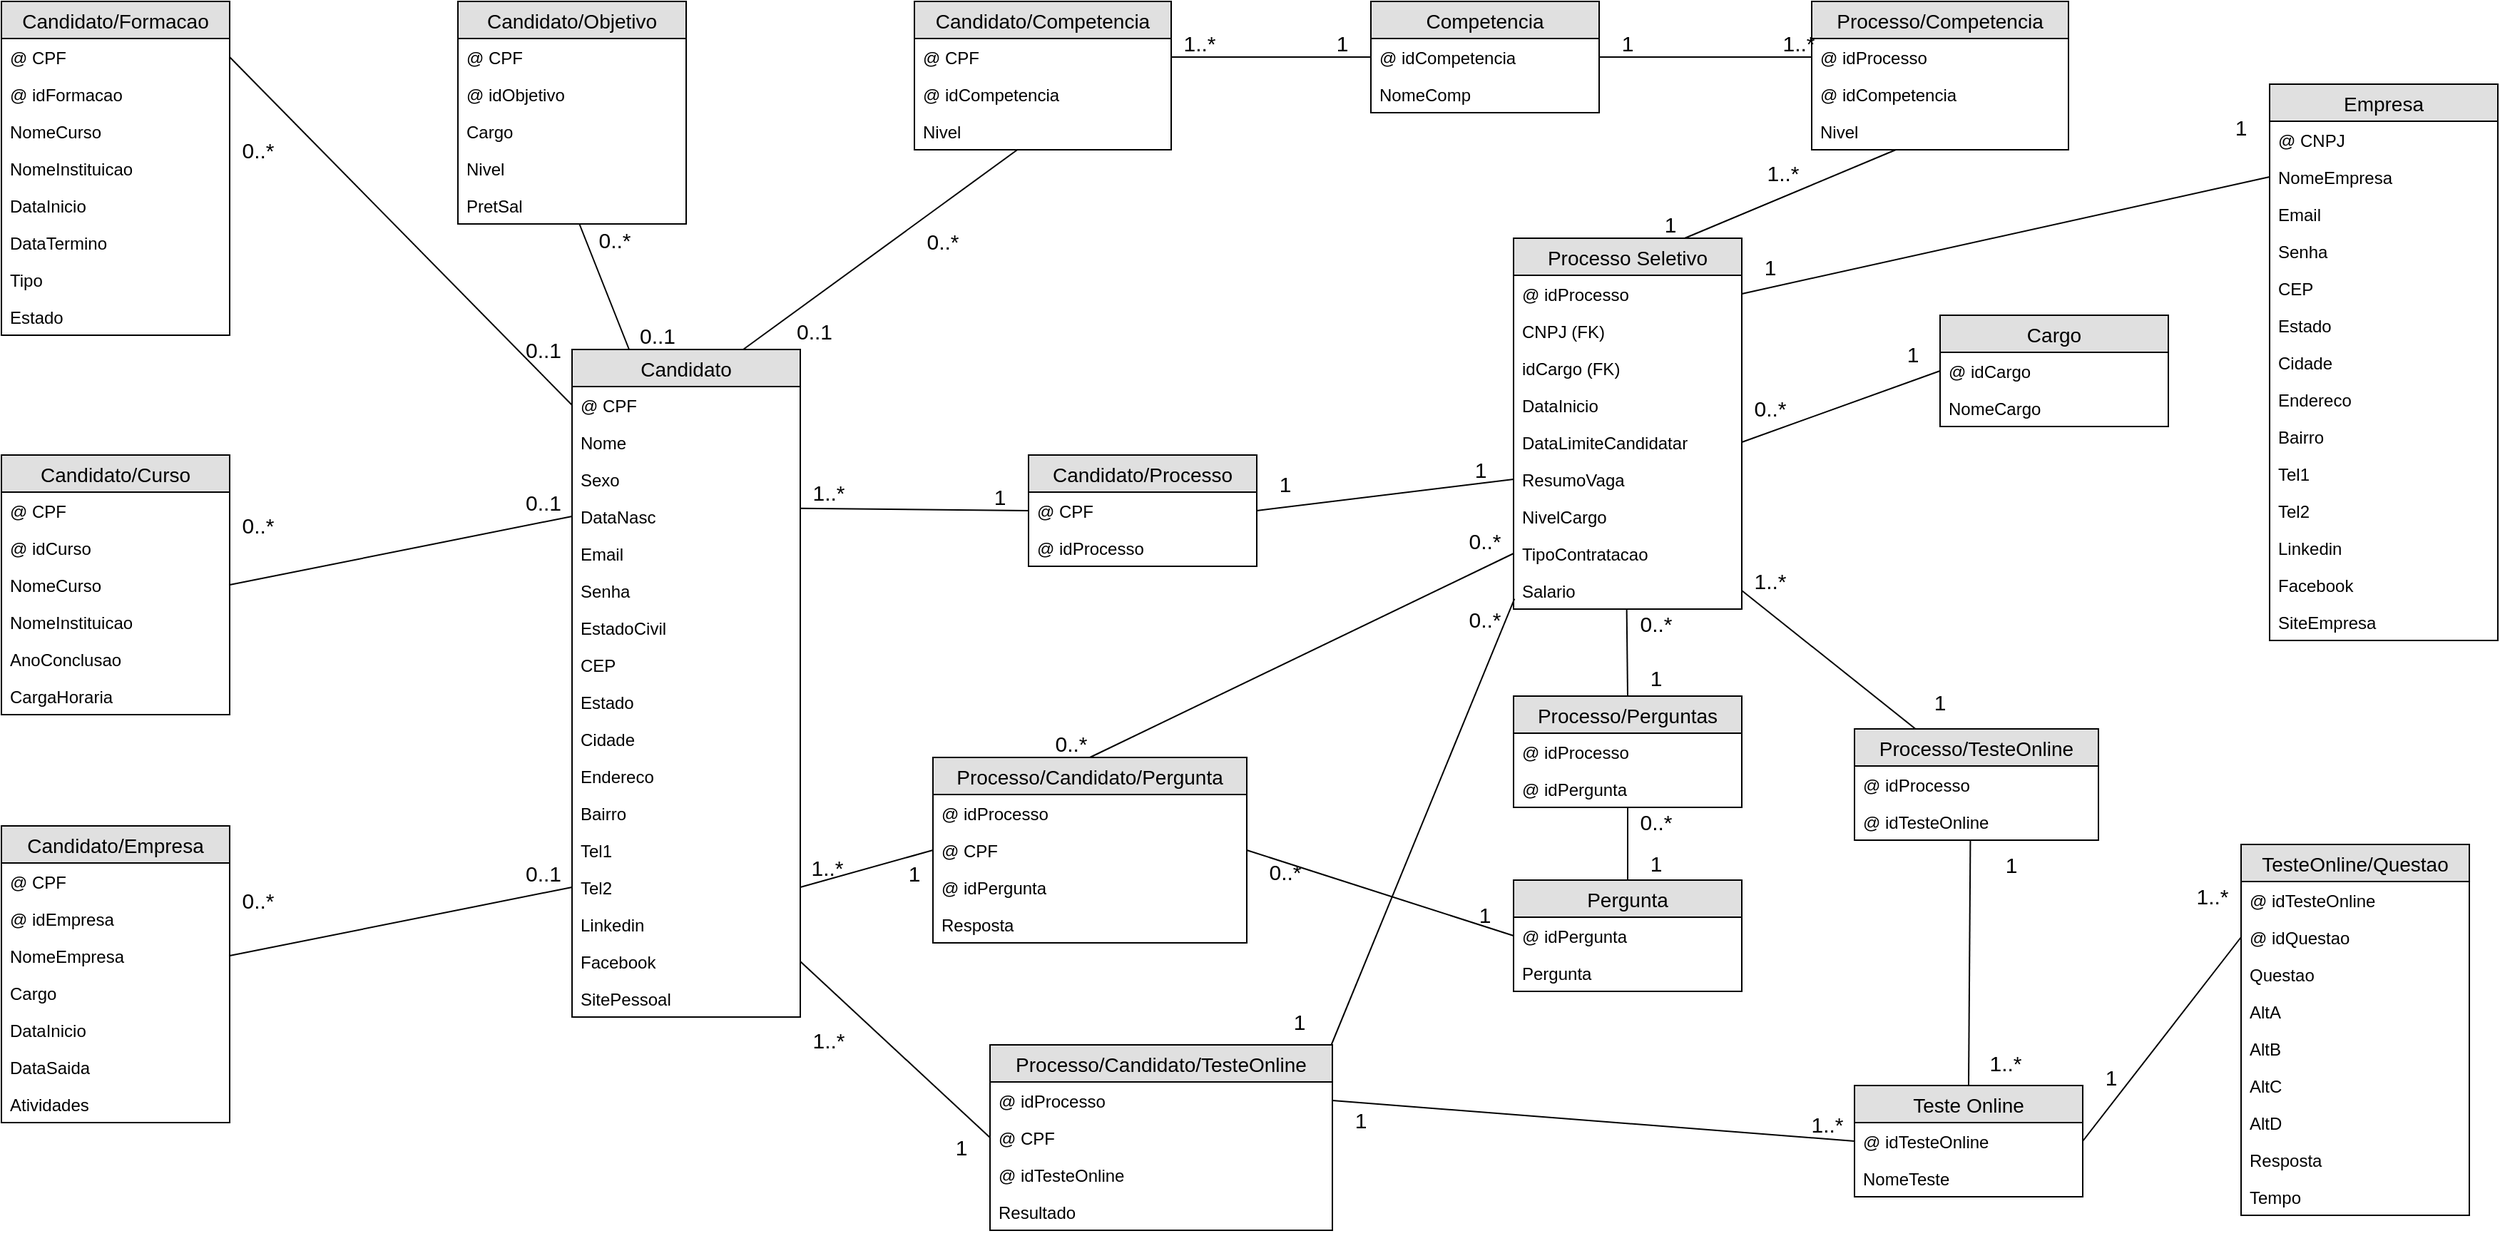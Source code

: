 <mxfile pages="1" version="11.2.3" type="device"><diagram id="gZRKdCwl7Jp5QsV24mif" name="Page-1"><mxGraphModel dx="2188" dy="557" grid="1" gridSize="10" guides="1" tooltips="1" connect="1" arrows="1" fold="1" page="1" pageScale="1" pageWidth="1169" pageHeight="827" math="0" shadow="0"><root><mxCell id="0"/><mxCell id="1" parent="0"/><mxCell id="XUHf2c2LkmQkHWAcZrHW-156" style="edgeStyle=none;rounded=0;orthogonalLoop=1;jettySize=auto;html=1;exitX=0.25;exitY=0;exitDx=0;exitDy=0;endArrow=none;endFill=0;" parent="1" source="XUHf2c2LkmQkHWAcZrHW-3" target="XUHf2c2LkmQkHWAcZrHW-34" edge="1"><mxGeometry relative="1" as="geometry"/></mxCell><mxCell id="XUHf2c2LkmQkHWAcZrHW-157" style="edgeStyle=none;rounded=0;orthogonalLoop=1;jettySize=auto;html=1;exitX=0.75;exitY=0;exitDx=0;exitDy=0;endArrow=none;endFill=0;" parent="1" source="XUHf2c2LkmQkHWAcZrHW-3" target="XUHf2c2LkmQkHWAcZrHW-56" edge="1"><mxGeometry relative="1" as="geometry"/></mxCell><mxCell id="XUHf2c2LkmQkHWAcZrHW-3" value="Candidato" style="swimlane;fontStyle=0;childLayout=stackLayout;horizontal=1;startSize=26;fillColor=#e0e0e0;horizontalStack=0;resizeParent=1;resizeParentMax=0;resizeLast=0;collapsible=1;marginBottom=0;swimlaneFillColor=#ffffff;align=center;fontSize=14;" parent="1" vertex="1"><mxGeometry x="160" y="284" width="160" height="468" as="geometry"/></mxCell><mxCell id="XUHf2c2LkmQkHWAcZrHW-4" value="@ CPF" style="text;strokeColor=none;fillColor=none;spacingLeft=4;spacingRight=4;overflow=hidden;rotatable=0;points=[[0,0.5],[1,0.5]];portConstraint=eastwest;fontSize=12;" parent="XUHf2c2LkmQkHWAcZrHW-3" vertex="1"><mxGeometry y="26" width="160" height="26" as="geometry"/></mxCell><mxCell id="XUHf2c2LkmQkHWAcZrHW-5" value="Nome" style="text;strokeColor=none;fillColor=none;spacingLeft=4;spacingRight=4;overflow=hidden;rotatable=0;points=[[0,0.5],[1,0.5]];portConstraint=eastwest;fontSize=12;" parent="XUHf2c2LkmQkHWAcZrHW-3" vertex="1"><mxGeometry y="52" width="160" height="26" as="geometry"/></mxCell><mxCell id="XUHf2c2LkmQkHWAcZrHW-6" value="Sexo" style="text;strokeColor=none;fillColor=none;spacingLeft=4;spacingRight=4;overflow=hidden;rotatable=0;points=[[0,0.5],[1,0.5]];portConstraint=eastwest;fontSize=12;" parent="XUHf2c2LkmQkHWAcZrHW-3" vertex="1"><mxGeometry y="78" width="160" height="26" as="geometry"/></mxCell><mxCell id="XUHf2c2LkmQkHWAcZrHW-7" value="DataNasc" style="text;strokeColor=none;fillColor=none;spacingLeft=4;spacingRight=4;overflow=hidden;rotatable=0;points=[[0,0.5],[1,0.5]];portConstraint=eastwest;fontSize=12;" parent="XUHf2c2LkmQkHWAcZrHW-3" vertex="1"><mxGeometry y="104" width="160" height="26" as="geometry"/></mxCell><mxCell id="XUHf2c2LkmQkHWAcZrHW-8" value="Email" style="text;strokeColor=none;fillColor=none;spacingLeft=4;spacingRight=4;overflow=hidden;rotatable=0;points=[[0,0.5],[1,0.5]];portConstraint=eastwest;fontSize=12;" parent="XUHf2c2LkmQkHWAcZrHW-3" vertex="1"><mxGeometry y="130" width="160" height="26" as="geometry"/></mxCell><mxCell id="XUHf2c2LkmQkHWAcZrHW-9" value="Senha" style="text;strokeColor=none;fillColor=none;spacingLeft=4;spacingRight=4;overflow=hidden;rotatable=0;points=[[0,0.5],[1,0.5]];portConstraint=eastwest;fontSize=12;" parent="XUHf2c2LkmQkHWAcZrHW-3" vertex="1"><mxGeometry y="156" width="160" height="26" as="geometry"/></mxCell><mxCell id="XUHf2c2LkmQkHWAcZrHW-10" value="EstadoCivil" style="text;strokeColor=none;fillColor=none;spacingLeft=4;spacingRight=4;overflow=hidden;rotatable=0;points=[[0,0.5],[1,0.5]];portConstraint=eastwest;fontSize=12;" parent="XUHf2c2LkmQkHWAcZrHW-3" vertex="1"><mxGeometry y="182" width="160" height="26" as="geometry"/></mxCell><mxCell id="XUHf2c2LkmQkHWAcZrHW-11" value="CEP" style="text;strokeColor=none;fillColor=none;spacingLeft=4;spacingRight=4;overflow=hidden;rotatable=0;points=[[0,0.5],[1,0.5]];portConstraint=eastwest;fontSize=12;" parent="XUHf2c2LkmQkHWAcZrHW-3" vertex="1"><mxGeometry y="208" width="160" height="26" as="geometry"/></mxCell><mxCell id="XUHf2c2LkmQkHWAcZrHW-12" value="Estado" style="text;strokeColor=none;fillColor=none;spacingLeft=4;spacingRight=4;overflow=hidden;rotatable=0;points=[[0,0.5],[1,0.5]];portConstraint=eastwest;fontSize=12;" parent="XUHf2c2LkmQkHWAcZrHW-3" vertex="1"><mxGeometry y="234" width="160" height="26" as="geometry"/></mxCell><mxCell id="XUHf2c2LkmQkHWAcZrHW-13" value="Cidade" style="text;strokeColor=none;fillColor=none;spacingLeft=4;spacingRight=4;overflow=hidden;rotatable=0;points=[[0,0.5],[1,0.5]];portConstraint=eastwest;fontSize=12;" parent="XUHf2c2LkmQkHWAcZrHW-3" vertex="1"><mxGeometry y="260" width="160" height="26" as="geometry"/></mxCell><mxCell id="XUHf2c2LkmQkHWAcZrHW-14" value="Endereco" style="text;strokeColor=none;fillColor=none;spacingLeft=4;spacingRight=4;overflow=hidden;rotatable=0;points=[[0,0.5],[1,0.5]];portConstraint=eastwest;fontSize=12;" parent="XUHf2c2LkmQkHWAcZrHW-3" vertex="1"><mxGeometry y="286" width="160" height="26" as="geometry"/></mxCell><mxCell id="XUHf2c2LkmQkHWAcZrHW-15" value="Bairro" style="text;strokeColor=none;fillColor=none;spacingLeft=4;spacingRight=4;overflow=hidden;rotatable=0;points=[[0,0.5],[1,0.5]];portConstraint=eastwest;fontSize=12;" parent="XUHf2c2LkmQkHWAcZrHW-3" vertex="1"><mxGeometry y="312" width="160" height="26" as="geometry"/></mxCell><mxCell id="XUHf2c2LkmQkHWAcZrHW-16" value="Tel1" style="text;strokeColor=none;fillColor=none;spacingLeft=4;spacingRight=4;overflow=hidden;rotatable=0;points=[[0,0.5],[1,0.5]];portConstraint=eastwest;fontSize=12;" parent="XUHf2c2LkmQkHWAcZrHW-3" vertex="1"><mxGeometry y="338" width="160" height="26" as="geometry"/></mxCell><mxCell id="XUHf2c2LkmQkHWAcZrHW-17" value="Tel2" style="text;strokeColor=none;fillColor=none;spacingLeft=4;spacingRight=4;overflow=hidden;rotatable=0;points=[[0,0.5],[1,0.5]];portConstraint=eastwest;fontSize=12;" parent="XUHf2c2LkmQkHWAcZrHW-3" vertex="1"><mxGeometry y="364" width="160" height="26" as="geometry"/></mxCell><mxCell id="XUHf2c2LkmQkHWAcZrHW-18" value="Linkedin" style="text;strokeColor=none;fillColor=none;spacingLeft=4;spacingRight=4;overflow=hidden;rotatable=0;points=[[0,0.5],[1,0.5]];portConstraint=eastwest;fontSize=12;" parent="XUHf2c2LkmQkHWAcZrHW-3" vertex="1"><mxGeometry y="390" width="160" height="26" as="geometry"/></mxCell><mxCell id="XUHf2c2LkmQkHWAcZrHW-19" value="Facebook" style="text;strokeColor=none;fillColor=none;spacingLeft=4;spacingRight=4;overflow=hidden;rotatable=0;points=[[0,0.5],[1,0.5]];portConstraint=eastwest;fontSize=12;" parent="XUHf2c2LkmQkHWAcZrHW-3" vertex="1"><mxGeometry y="416" width="160" height="26" as="geometry"/></mxCell><mxCell id="XUHf2c2LkmQkHWAcZrHW-20" value="SitePessoal" style="text;strokeColor=none;fillColor=none;spacingLeft=4;spacingRight=4;overflow=hidden;rotatable=0;points=[[0,0.5],[1,0.5]];portConstraint=eastwest;fontSize=12;" parent="XUHf2c2LkmQkHWAcZrHW-3" vertex="1"><mxGeometry y="442" width="160" height="26" as="geometry"/></mxCell><mxCell id="XUHf2c2LkmQkHWAcZrHW-21" value="Candidato/Formacao" style="swimlane;fontStyle=0;childLayout=stackLayout;horizontal=1;startSize=26;fillColor=#e0e0e0;horizontalStack=0;resizeParent=1;resizeParentMax=0;resizeLast=0;collapsible=1;marginBottom=0;swimlaneFillColor=#ffffff;align=center;fontSize=14;" parent="1" vertex="1"><mxGeometry x="-240" y="40" width="160" height="234" as="geometry"/></mxCell><mxCell id="XUHf2c2LkmQkHWAcZrHW-22" value="@ CPF" style="text;strokeColor=none;fillColor=none;spacingLeft=4;spacingRight=4;overflow=hidden;rotatable=0;points=[[0,0.5],[1,0.5]];portConstraint=eastwest;fontSize=12;" parent="XUHf2c2LkmQkHWAcZrHW-21" vertex="1"><mxGeometry y="26" width="160" height="26" as="geometry"/></mxCell><mxCell id="gfKZ4lxJIzVtjunbS7-8-3" value="@ idFormacao" style="text;strokeColor=none;fillColor=none;spacingLeft=4;spacingRight=4;overflow=hidden;rotatable=0;points=[[0,0.5],[1,0.5]];portConstraint=eastwest;fontSize=12;" parent="XUHf2c2LkmQkHWAcZrHW-21" vertex="1"><mxGeometry y="52" width="160" height="26" as="geometry"/></mxCell><mxCell id="XUHf2c2LkmQkHWAcZrHW-23" value="NomeCurso" style="text;strokeColor=none;fillColor=none;spacingLeft=4;spacingRight=4;overflow=hidden;rotatable=0;points=[[0,0.5],[1,0.5]];portConstraint=eastwest;fontSize=12;" parent="XUHf2c2LkmQkHWAcZrHW-21" vertex="1"><mxGeometry y="78" width="160" height="26" as="geometry"/></mxCell><mxCell id="XUHf2c2LkmQkHWAcZrHW-24" value="NomeInstituicao" style="text;strokeColor=none;fillColor=none;spacingLeft=4;spacingRight=4;overflow=hidden;rotatable=0;points=[[0,0.5],[1,0.5]];portConstraint=eastwest;fontSize=12;" parent="XUHf2c2LkmQkHWAcZrHW-21" vertex="1"><mxGeometry y="104" width="160" height="26" as="geometry"/></mxCell><mxCell id="XUHf2c2LkmQkHWAcZrHW-26" value="DataInicio" style="text;strokeColor=none;fillColor=none;spacingLeft=4;spacingRight=4;overflow=hidden;rotatable=0;points=[[0,0.5],[1,0.5]];portConstraint=eastwest;fontSize=12;" parent="XUHf2c2LkmQkHWAcZrHW-21" vertex="1"><mxGeometry y="130" width="160" height="26" as="geometry"/></mxCell><mxCell id="XUHf2c2LkmQkHWAcZrHW-27" value="DataTermino" style="text;strokeColor=none;fillColor=none;spacingLeft=4;spacingRight=4;overflow=hidden;rotatable=0;points=[[0,0.5],[1,0.5]];portConstraint=eastwest;fontSize=12;" parent="XUHf2c2LkmQkHWAcZrHW-21" vertex="1"><mxGeometry y="156" width="160" height="26" as="geometry"/></mxCell><mxCell id="XUHf2c2LkmQkHWAcZrHW-28" value="Tipo" style="text;strokeColor=none;fillColor=none;spacingLeft=4;spacingRight=4;overflow=hidden;rotatable=0;points=[[0,0.5],[1,0.5]];portConstraint=eastwest;fontSize=12;" parent="XUHf2c2LkmQkHWAcZrHW-21" vertex="1"><mxGeometry y="182" width="160" height="26" as="geometry"/></mxCell><mxCell id="XUHf2c2LkmQkHWAcZrHW-29" value="Estado" style="text;strokeColor=none;fillColor=none;spacingLeft=4;spacingRight=4;overflow=hidden;rotatable=0;points=[[0,0.5],[1,0.5]];portConstraint=eastwest;fontSize=12;" parent="XUHf2c2LkmQkHWAcZrHW-21" vertex="1"><mxGeometry y="208" width="160" height="26" as="geometry"/></mxCell><mxCell id="XUHf2c2LkmQkHWAcZrHW-30" value="Candidato/Objetivo" style="swimlane;fontStyle=0;childLayout=stackLayout;horizontal=1;startSize=26;fillColor=#e0e0e0;horizontalStack=0;resizeParent=1;resizeParentMax=0;resizeLast=0;collapsible=1;marginBottom=0;swimlaneFillColor=#ffffff;align=center;fontSize=14;" parent="1" vertex="1"><mxGeometry x="80" y="40" width="160" height="156" as="geometry"/></mxCell><mxCell id="XUHf2c2LkmQkHWAcZrHW-31" value="@ CPF" style="text;strokeColor=none;fillColor=none;spacingLeft=4;spacingRight=4;overflow=hidden;rotatable=0;points=[[0,0.5],[1,0.5]];portConstraint=eastwest;fontSize=12;" parent="XUHf2c2LkmQkHWAcZrHW-30" vertex="1"><mxGeometry y="26" width="160" height="26" as="geometry"/></mxCell><mxCell id="gfKZ4lxJIzVtjunbS7-8-6" value="@ idObjetivo" style="text;strokeColor=none;fillColor=none;spacingLeft=4;spacingRight=4;overflow=hidden;rotatable=0;points=[[0,0.5],[1,0.5]];portConstraint=eastwest;fontSize=12;" parent="XUHf2c2LkmQkHWAcZrHW-30" vertex="1"><mxGeometry y="52" width="160" height="26" as="geometry"/></mxCell><mxCell id="XUHf2c2LkmQkHWAcZrHW-32" value="Cargo" style="text;strokeColor=none;fillColor=none;spacingLeft=4;spacingRight=4;overflow=hidden;rotatable=0;points=[[0,0.5],[1,0.5]];portConstraint=eastwest;fontSize=12;" parent="XUHf2c2LkmQkHWAcZrHW-30" vertex="1"><mxGeometry y="78" width="160" height="26" as="geometry"/></mxCell><mxCell id="XUHf2c2LkmQkHWAcZrHW-33" value="Nivel" style="text;strokeColor=none;fillColor=none;spacingLeft=4;spacingRight=4;overflow=hidden;rotatable=0;points=[[0,0.5],[1,0.5]];portConstraint=eastwest;fontSize=12;" parent="XUHf2c2LkmQkHWAcZrHW-30" vertex="1"><mxGeometry y="104" width="160" height="26" as="geometry"/></mxCell><mxCell id="XUHf2c2LkmQkHWAcZrHW-34" value="PretSal&#10;" style="text;strokeColor=none;fillColor=none;spacingLeft=4;spacingRight=4;overflow=hidden;rotatable=0;points=[[0,0.5],[1,0.5]];portConstraint=eastwest;fontSize=12;" parent="XUHf2c2LkmQkHWAcZrHW-30" vertex="1"><mxGeometry y="130" width="160" height="26" as="geometry"/></mxCell><mxCell id="XUHf2c2LkmQkHWAcZrHW-36" value="Candidato/Curso" style="swimlane;fontStyle=0;childLayout=stackLayout;horizontal=1;startSize=26;fillColor=#e0e0e0;horizontalStack=0;resizeParent=1;resizeParentMax=0;resizeLast=0;collapsible=1;marginBottom=0;swimlaneFillColor=#ffffff;align=center;fontSize=14;" parent="1" vertex="1"><mxGeometry x="-240" y="358" width="160" height="182" as="geometry"/></mxCell><mxCell id="gfKZ4lxJIzVtjunbS7-8-8" value="@ CPF" style="text;strokeColor=none;fillColor=none;spacingLeft=4;spacingRight=4;overflow=hidden;rotatable=0;points=[[0,0.5],[1,0.5]];portConstraint=eastwest;fontSize=12;" parent="XUHf2c2LkmQkHWAcZrHW-36" vertex="1"><mxGeometry y="26" width="160" height="26" as="geometry"/></mxCell><mxCell id="XUHf2c2LkmQkHWAcZrHW-37" value="@ idCurso" style="text;strokeColor=none;fillColor=none;spacingLeft=4;spacingRight=4;overflow=hidden;rotatable=0;points=[[0,0.5],[1,0.5]];portConstraint=eastwest;fontSize=12;" parent="XUHf2c2LkmQkHWAcZrHW-36" vertex="1"><mxGeometry y="52" width="160" height="26" as="geometry"/></mxCell><mxCell id="XUHf2c2LkmQkHWAcZrHW-38" value="NomeCurso" style="text;strokeColor=none;fillColor=none;spacingLeft=4;spacingRight=4;overflow=hidden;rotatable=0;points=[[0,0.5],[1,0.5]];portConstraint=eastwest;fontSize=12;" parent="XUHf2c2LkmQkHWAcZrHW-36" vertex="1"><mxGeometry y="78" width="160" height="26" as="geometry"/></mxCell><mxCell id="XUHf2c2LkmQkHWAcZrHW-39" value="NomeInstituicao" style="text;strokeColor=none;fillColor=none;spacingLeft=4;spacingRight=4;overflow=hidden;rotatable=0;points=[[0,0.5],[1,0.5]];portConstraint=eastwest;fontSize=12;" parent="XUHf2c2LkmQkHWAcZrHW-36" vertex="1"><mxGeometry y="104" width="160" height="26" as="geometry"/></mxCell><mxCell id="XUHf2c2LkmQkHWAcZrHW-43" value="AnoConclusao" style="text;strokeColor=none;fillColor=none;spacingLeft=4;spacingRight=4;overflow=hidden;rotatable=0;points=[[0,0.5],[1,0.5]];portConstraint=eastwest;fontSize=12;" parent="XUHf2c2LkmQkHWAcZrHW-36" vertex="1"><mxGeometry y="130" width="160" height="26" as="geometry"/></mxCell><mxCell id="XUHf2c2LkmQkHWAcZrHW-44" value="CargaHoraria" style="text;strokeColor=none;fillColor=none;spacingLeft=4;spacingRight=4;overflow=hidden;rotatable=0;points=[[0,0.5],[1,0.5]];portConstraint=eastwest;fontSize=12;" parent="XUHf2c2LkmQkHWAcZrHW-36" vertex="1"><mxGeometry y="156" width="160" height="26" as="geometry"/></mxCell><mxCell id="XUHf2c2LkmQkHWAcZrHW-46" value="Candidato/Empresa" style="swimlane;fontStyle=0;childLayout=stackLayout;horizontal=1;startSize=26;fillColor=#e0e0e0;horizontalStack=0;resizeParent=1;resizeParentMax=0;resizeLast=0;collapsible=1;marginBottom=0;swimlaneFillColor=#ffffff;align=center;fontSize=14;" parent="1" vertex="1"><mxGeometry x="-240" y="618" width="160" height="208" as="geometry"/></mxCell><mxCell id="gfKZ4lxJIzVtjunbS7-8-11" value="@ CPF" style="text;strokeColor=none;fillColor=none;spacingLeft=4;spacingRight=4;overflow=hidden;rotatable=0;points=[[0,0.5],[1,0.5]];portConstraint=eastwest;fontSize=12;" parent="XUHf2c2LkmQkHWAcZrHW-46" vertex="1"><mxGeometry y="26" width="160" height="26" as="geometry"/></mxCell><mxCell id="XUHf2c2LkmQkHWAcZrHW-47" value="@ idEmpresa" style="text;strokeColor=none;fillColor=none;spacingLeft=4;spacingRight=4;overflow=hidden;rotatable=0;points=[[0,0.5],[1,0.5]];portConstraint=eastwest;fontSize=12;" parent="XUHf2c2LkmQkHWAcZrHW-46" vertex="1"><mxGeometry y="52" width="160" height="26" as="geometry"/></mxCell><mxCell id="XUHf2c2LkmQkHWAcZrHW-48" value="NomeEmpresa" style="text;strokeColor=none;fillColor=none;spacingLeft=4;spacingRight=4;overflow=hidden;rotatable=0;points=[[0,0.5],[1,0.5]];portConstraint=eastwest;fontSize=12;" parent="XUHf2c2LkmQkHWAcZrHW-46" vertex="1"><mxGeometry y="78" width="160" height="26" as="geometry"/></mxCell><mxCell id="XUHf2c2LkmQkHWAcZrHW-49" value="Cargo" style="text;strokeColor=none;fillColor=none;spacingLeft=4;spacingRight=4;overflow=hidden;rotatable=0;points=[[0,0.5],[1,0.5]];portConstraint=eastwest;fontSize=12;" parent="XUHf2c2LkmQkHWAcZrHW-46" vertex="1"><mxGeometry y="104" width="160" height="26" as="geometry"/></mxCell><mxCell id="XUHf2c2LkmQkHWAcZrHW-50" value="DataInicio" style="text;strokeColor=none;fillColor=none;spacingLeft=4;spacingRight=4;overflow=hidden;rotatable=0;points=[[0,0.5],[1,0.5]];portConstraint=eastwest;fontSize=12;" parent="XUHf2c2LkmQkHWAcZrHW-46" vertex="1"><mxGeometry y="130" width="160" height="26" as="geometry"/></mxCell><mxCell id="XUHf2c2LkmQkHWAcZrHW-51" value="DataSaida" style="text;strokeColor=none;fillColor=none;spacingLeft=4;spacingRight=4;overflow=hidden;rotatable=0;points=[[0,0.5],[1,0.5]];portConstraint=eastwest;fontSize=12;" parent="XUHf2c2LkmQkHWAcZrHW-46" vertex="1"><mxGeometry y="156" width="160" height="26" as="geometry"/></mxCell><mxCell id="XUHf2c2LkmQkHWAcZrHW-52" value="Atividades" style="text;strokeColor=none;fillColor=none;spacingLeft=4;spacingRight=4;overflow=hidden;rotatable=0;points=[[0,0.5],[1,0.5]];portConstraint=eastwest;fontSize=12;" parent="XUHf2c2LkmQkHWAcZrHW-46" vertex="1"><mxGeometry y="182" width="160" height="26" as="geometry"/></mxCell><mxCell id="XUHf2c2LkmQkHWAcZrHW-54" value="Candidato/Competencia" style="swimlane;fontStyle=0;childLayout=stackLayout;horizontal=1;startSize=26;fillColor=#e0e0e0;horizontalStack=0;resizeParent=1;resizeParentMax=0;resizeLast=0;collapsible=1;marginBottom=0;swimlaneFillColor=#ffffff;align=center;fontSize=14;" parent="1" vertex="1"><mxGeometry x="400" y="40" width="180" height="104" as="geometry"/></mxCell><mxCell id="XUHf2c2LkmQkHWAcZrHW-55" value="@ CPF" style="text;strokeColor=none;fillColor=none;spacingLeft=4;spacingRight=4;overflow=hidden;rotatable=0;points=[[0,0.5],[1,0.5]];portConstraint=eastwest;fontSize=12;" parent="XUHf2c2LkmQkHWAcZrHW-54" vertex="1"><mxGeometry y="26" width="180" height="26" as="geometry"/></mxCell><mxCell id="gfKZ4lxJIzVtjunbS7-8-7" value="@ idCompetencia" style="text;strokeColor=none;fillColor=none;spacingLeft=4;spacingRight=4;overflow=hidden;rotatable=0;points=[[0,0.5],[1,0.5]];portConstraint=eastwest;fontSize=12;" parent="XUHf2c2LkmQkHWAcZrHW-54" vertex="1"><mxGeometry y="52" width="180" height="26" as="geometry"/></mxCell><mxCell id="XUHf2c2LkmQkHWAcZrHW-56" value="Nivel" style="text;strokeColor=none;fillColor=none;spacingLeft=4;spacingRight=4;overflow=hidden;rotatable=0;points=[[0,0.5],[1,0.5]];portConstraint=eastwest;fontSize=12;" parent="XUHf2c2LkmQkHWAcZrHW-54" vertex="1"><mxGeometry y="78" width="180" height="26" as="geometry"/></mxCell><mxCell id="XUHf2c2LkmQkHWAcZrHW-59" value="Competencia" style="swimlane;fontStyle=0;childLayout=stackLayout;horizontal=1;startSize=26;fillColor=#e0e0e0;horizontalStack=0;resizeParent=1;resizeParentMax=0;resizeLast=0;collapsible=1;marginBottom=0;swimlaneFillColor=#ffffff;align=center;fontSize=14;" parent="1" vertex="1"><mxGeometry x="720" y="40" width="160" height="78" as="geometry"/></mxCell><mxCell id="XUHf2c2LkmQkHWAcZrHW-60" value="@ idCompetencia" style="text;strokeColor=none;fillColor=none;spacingLeft=4;spacingRight=4;overflow=hidden;rotatable=0;points=[[0,0.5],[1,0.5]];portConstraint=eastwest;fontSize=12;" parent="XUHf2c2LkmQkHWAcZrHW-59" vertex="1"><mxGeometry y="26" width="160" height="26" as="geometry"/></mxCell><mxCell id="XUHf2c2LkmQkHWAcZrHW-61" value="NomeComp" style="text;strokeColor=none;fillColor=none;spacingLeft=4;spacingRight=4;overflow=hidden;rotatable=0;points=[[0,0.5],[1,0.5]];portConstraint=eastwest;fontSize=12;" parent="XUHf2c2LkmQkHWAcZrHW-59" vertex="1"><mxGeometry y="52" width="160" height="26" as="geometry"/></mxCell><mxCell id="XUHf2c2LkmQkHWAcZrHW-63" value="Processo/Competencia" style="swimlane;fontStyle=0;childLayout=stackLayout;horizontal=1;startSize=26;fillColor=#e0e0e0;horizontalStack=0;resizeParent=1;resizeParentMax=0;resizeLast=0;collapsible=1;marginBottom=0;swimlaneFillColor=#ffffff;align=center;fontSize=14;" parent="1" vertex="1"><mxGeometry x="1029" y="40" width="180" height="104" as="geometry"/></mxCell><mxCell id="Uyhn_n0TIYchTxJycpfH-27" value="@ idProcesso" style="text;strokeColor=none;fillColor=none;spacingLeft=4;spacingRight=4;overflow=hidden;rotatable=0;points=[[0,0.5],[1,0.5]];portConstraint=eastwest;fontSize=12;" parent="XUHf2c2LkmQkHWAcZrHW-63" vertex="1"><mxGeometry y="26" width="180" height="26" as="geometry"/></mxCell><mxCell id="Uyhn_n0TIYchTxJycpfH-13" value="@ idCompetencia" style="text;strokeColor=none;fillColor=none;spacingLeft=4;spacingRight=4;overflow=hidden;rotatable=0;points=[[0,0.5],[1,0.5]];portConstraint=eastwest;fontSize=12;" parent="XUHf2c2LkmQkHWAcZrHW-63" vertex="1"><mxGeometry y="52" width="180" height="26" as="geometry"/></mxCell><mxCell id="XUHf2c2LkmQkHWAcZrHW-65" value="Nivel" style="text;strokeColor=none;fillColor=none;spacingLeft=4;spacingRight=4;overflow=hidden;rotatable=0;points=[[0,0.5],[1,0.5]];portConstraint=eastwest;fontSize=12;" parent="XUHf2c2LkmQkHWAcZrHW-63" vertex="1"><mxGeometry y="78" width="180" height="26" as="geometry"/></mxCell><mxCell id="XUHf2c2LkmQkHWAcZrHW-73" value="Processo Seletivo" style="swimlane;fontStyle=0;childLayout=stackLayout;horizontal=1;startSize=26;fillColor=#e0e0e0;horizontalStack=0;resizeParent=1;resizeParentMax=0;resizeLast=0;collapsible=1;marginBottom=0;swimlaneFillColor=#ffffff;align=center;fontSize=14;" parent="1" vertex="1"><mxGeometry x="820" y="206" width="160" height="260" as="geometry"/></mxCell><mxCell id="XUHf2c2LkmQkHWAcZrHW-74" value="@ idProcesso&#10;" style="text;strokeColor=none;fillColor=none;spacingLeft=4;spacingRight=4;overflow=hidden;rotatable=0;points=[[0,0.5],[1,0.5]];portConstraint=eastwest;fontSize=12;" parent="XUHf2c2LkmQkHWAcZrHW-73" vertex="1"><mxGeometry y="26" width="160" height="26" as="geometry"/></mxCell><mxCell id="Uyhn_n0TIYchTxJycpfH-24" value="CNPJ (FK)" style="text;strokeColor=none;fillColor=none;spacingLeft=4;spacingRight=4;overflow=hidden;rotatable=0;points=[[0,0.5],[1,0.5]];portConstraint=eastwest;fontSize=12;" parent="XUHf2c2LkmQkHWAcZrHW-73" vertex="1"><mxGeometry y="52" width="160" height="26" as="geometry"/></mxCell><mxCell id="Uyhn_n0TIYchTxJycpfH-19" value="idCargo (FK)" style="text;strokeColor=none;fillColor=none;spacingLeft=4;spacingRight=4;overflow=hidden;rotatable=0;points=[[0,0.5],[1,0.5]];portConstraint=eastwest;fontSize=12;" parent="XUHf2c2LkmQkHWAcZrHW-73" vertex="1"><mxGeometry y="78" width="160" height="26" as="geometry"/></mxCell><mxCell id="XUHf2c2LkmQkHWAcZrHW-75" value="DataInicio" style="text;strokeColor=none;fillColor=none;spacingLeft=4;spacingRight=4;overflow=hidden;rotatable=0;points=[[0,0.5],[1,0.5]];portConstraint=eastwest;fontSize=12;" parent="XUHf2c2LkmQkHWAcZrHW-73" vertex="1"><mxGeometry y="104" width="160" height="26" as="geometry"/></mxCell><mxCell id="XUHf2c2LkmQkHWAcZrHW-76" value="DataLimiteCandidatar" style="text;strokeColor=none;fillColor=none;spacingLeft=4;spacingRight=4;overflow=hidden;rotatable=0;points=[[0,0.5],[1,0.5]];portConstraint=eastwest;fontSize=12;" parent="XUHf2c2LkmQkHWAcZrHW-73" vertex="1"><mxGeometry y="130" width="160" height="26" as="geometry"/></mxCell><mxCell id="XUHf2c2LkmQkHWAcZrHW-82" value="ResumoVaga" style="text;strokeColor=none;fillColor=none;spacingLeft=4;spacingRight=4;overflow=hidden;rotatable=0;points=[[0,0.5],[1,0.5]];portConstraint=eastwest;fontSize=12;" parent="XUHf2c2LkmQkHWAcZrHW-73" vertex="1"><mxGeometry y="156" width="160" height="26" as="geometry"/></mxCell><mxCell id="XUHf2c2LkmQkHWAcZrHW-83" value="NivelCargo" style="text;strokeColor=none;fillColor=none;spacingLeft=4;spacingRight=4;overflow=hidden;rotatable=0;points=[[0,0.5],[1,0.5]];portConstraint=eastwest;fontSize=12;" parent="XUHf2c2LkmQkHWAcZrHW-73" vertex="1"><mxGeometry y="182" width="160" height="26" as="geometry"/></mxCell><mxCell id="XUHf2c2LkmQkHWAcZrHW-84" value="TipoContratacao" style="text;strokeColor=none;fillColor=none;spacingLeft=4;spacingRight=4;overflow=hidden;rotatable=0;points=[[0,0.5],[1,0.5]];portConstraint=eastwest;fontSize=12;" parent="XUHf2c2LkmQkHWAcZrHW-73" vertex="1"><mxGeometry y="208" width="160" height="26" as="geometry"/></mxCell><mxCell id="XUHf2c2LkmQkHWAcZrHW-85" value="Salario" style="text;strokeColor=none;fillColor=none;spacingLeft=4;spacingRight=4;overflow=hidden;rotatable=0;points=[[0,0.5],[1,0.5]];portConstraint=eastwest;fontSize=12;" parent="XUHf2c2LkmQkHWAcZrHW-73" vertex="1"><mxGeometry y="234" width="160" height="26" as="geometry"/></mxCell><mxCell id="XUHf2c2LkmQkHWAcZrHW-77" value="Candidato/Processo" style="swimlane;fontStyle=0;childLayout=stackLayout;horizontal=1;startSize=26;fillColor=#e0e0e0;horizontalStack=0;resizeParent=1;resizeParentMax=0;resizeLast=0;collapsible=1;marginBottom=0;swimlaneFillColor=#ffffff;align=center;fontSize=14;" parent="1" vertex="1"><mxGeometry x="480" y="358" width="160" height="78" as="geometry"/></mxCell><mxCell id="XUHf2c2LkmQkHWAcZrHW-79" value="@ CPF" style="text;strokeColor=none;fillColor=none;spacingLeft=4;spacingRight=4;overflow=hidden;rotatable=0;points=[[0,0.5],[1,0.5]];portConstraint=eastwest;fontSize=12;" parent="XUHf2c2LkmQkHWAcZrHW-77" vertex="1"><mxGeometry y="26" width="160" height="26" as="geometry"/></mxCell><mxCell id="XUHf2c2LkmQkHWAcZrHW-80" value="@ idProcesso" style="text;strokeColor=none;fillColor=none;spacingLeft=4;spacingRight=4;overflow=hidden;rotatable=0;points=[[0,0.5],[1,0.5]];portConstraint=eastwest;fontSize=12;" parent="XUHf2c2LkmQkHWAcZrHW-77" vertex="1"><mxGeometry y="52" width="160" height="26" as="geometry"/></mxCell><mxCell id="XUHf2c2LkmQkHWAcZrHW-86" value="Cargo" style="swimlane;fontStyle=0;childLayout=stackLayout;horizontal=1;startSize=26;fillColor=#e0e0e0;horizontalStack=0;resizeParent=1;resizeParentMax=0;resizeLast=0;collapsible=1;marginBottom=0;swimlaneFillColor=#ffffff;align=center;fontSize=14;" parent="1" vertex="1"><mxGeometry x="1119" y="260" width="160" height="78" as="geometry"/></mxCell><mxCell id="XUHf2c2LkmQkHWAcZrHW-87" value="@ idCargo" style="text;strokeColor=none;fillColor=none;spacingLeft=4;spacingRight=4;overflow=hidden;rotatable=0;points=[[0,0.5],[1,0.5]];portConstraint=eastwest;fontSize=12;" parent="XUHf2c2LkmQkHWAcZrHW-86" vertex="1"><mxGeometry y="26" width="160" height="26" as="geometry"/></mxCell><mxCell id="XUHf2c2LkmQkHWAcZrHW-88" value="NomeCargo" style="text;strokeColor=none;fillColor=none;spacingLeft=4;spacingRight=4;overflow=hidden;rotatable=0;points=[[0,0.5],[1,0.5]];portConstraint=eastwest;fontSize=12;" parent="XUHf2c2LkmQkHWAcZrHW-86" vertex="1"><mxGeometry y="52" width="160" height="26" as="geometry"/></mxCell><mxCell id="XUHf2c2LkmQkHWAcZrHW-90" value="Processo/Candidato/Pergunta" style="swimlane;fontStyle=0;childLayout=stackLayout;horizontal=1;startSize=26;fillColor=#e0e0e0;horizontalStack=0;resizeParent=1;resizeParentMax=0;resizeLast=0;collapsible=1;marginBottom=0;swimlaneFillColor=#ffffff;align=center;fontSize=14;" parent="1" vertex="1"><mxGeometry x="413" y="570" width="220" height="130" as="geometry"/></mxCell><mxCell id="XUHf2c2LkmQkHWAcZrHW-91" value="@ idProcesso" style="text;strokeColor=none;fillColor=none;spacingLeft=4;spacingRight=4;overflow=hidden;rotatable=0;points=[[0,0.5],[1,0.5]];portConstraint=eastwest;fontSize=12;" parent="XUHf2c2LkmQkHWAcZrHW-90" vertex="1"><mxGeometry y="26" width="220" height="26" as="geometry"/></mxCell><mxCell id="XUHf2c2LkmQkHWAcZrHW-92" value="@ CPF" style="text;strokeColor=none;fillColor=none;spacingLeft=4;spacingRight=4;overflow=hidden;rotatable=0;points=[[0,0.5],[1,0.5]];portConstraint=eastwest;fontSize=12;" parent="XUHf2c2LkmQkHWAcZrHW-90" vertex="1"><mxGeometry y="52" width="220" height="26" as="geometry"/></mxCell><mxCell id="Uyhn_n0TIYchTxJycpfH-16" value="@ idPergunta" style="text;strokeColor=none;fillColor=none;spacingLeft=4;spacingRight=4;overflow=hidden;rotatable=0;points=[[0,0.5],[1,0.5]];portConstraint=eastwest;fontSize=12;" parent="XUHf2c2LkmQkHWAcZrHW-90" vertex="1"><mxGeometry y="78" width="220" height="26" as="geometry"/></mxCell><mxCell id="XUHf2c2LkmQkHWAcZrHW-93" value="Resposta" style="text;strokeColor=none;fillColor=none;spacingLeft=4;spacingRight=4;overflow=hidden;rotatable=0;points=[[0,0.5],[1,0.5]];portConstraint=eastwest;fontSize=12;" parent="XUHf2c2LkmQkHWAcZrHW-90" vertex="1"><mxGeometry y="104" width="220" height="26" as="geometry"/></mxCell><mxCell id="XUHf2c2LkmQkHWAcZrHW-214" style="edgeStyle=none;rounded=0;orthogonalLoop=1;jettySize=auto;html=1;exitX=0;exitY=0.5;exitDx=0;exitDy=0;endArrow=none;endFill=0;fontSize=15;entryX=1;entryY=0.5;entryDx=0;entryDy=0;" parent="1" source="XUHf2c2LkmQkHWAcZrHW-96" target="XUHf2c2LkmQkHWAcZrHW-19" edge="1"><mxGeometry relative="1" as="geometry"><mxPoint x="317" y="725" as="targetPoint"/></mxGeometry></mxCell><mxCell id="XUHf2c2LkmQkHWAcZrHW-94" value="Processo/Candidato/TesteOnline" style="swimlane;fontStyle=0;childLayout=stackLayout;horizontal=1;startSize=26;fillColor=#e0e0e0;horizontalStack=0;resizeParent=1;resizeParentMax=0;resizeLast=0;collapsible=1;marginBottom=0;swimlaneFillColor=#ffffff;align=center;fontSize=14;" parent="1" vertex="1"><mxGeometry x="453" y="771.5" width="240" height="130" as="geometry"/></mxCell><mxCell id="Uyhn_n0TIYchTxJycpfH-18" value="@ idProcesso" style="text;strokeColor=none;fillColor=none;spacingLeft=4;spacingRight=4;overflow=hidden;rotatable=0;points=[[0,0.5],[1,0.5]];portConstraint=eastwest;fontSize=12;" parent="XUHf2c2LkmQkHWAcZrHW-94" vertex="1"><mxGeometry y="26" width="240" height="26" as="geometry"/></mxCell><mxCell id="XUHf2c2LkmQkHWAcZrHW-96" value="@ CPF" style="text;strokeColor=none;fillColor=none;spacingLeft=4;spacingRight=4;overflow=hidden;rotatable=0;points=[[0,0.5],[1,0.5]];portConstraint=eastwest;fontSize=12;" parent="XUHf2c2LkmQkHWAcZrHW-94" vertex="1"><mxGeometry y="52" width="240" height="26" as="geometry"/></mxCell><mxCell id="Uyhn_n0TIYchTxJycpfH-2" value="@ idTesteOnline" style="text;strokeColor=none;fillColor=none;spacingLeft=4;spacingRight=4;overflow=hidden;rotatable=0;points=[[0,0.5],[1,0.5]];portConstraint=eastwest;fontSize=12;" parent="XUHf2c2LkmQkHWAcZrHW-94" vertex="1"><mxGeometry y="78" width="240" height="26" as="geometry"/></mxCell><mxCell id="XUHf2c2LkmQkHWAcZrHW-97" value="Resultado" style="text;strokeColor=none;fillColor=none;spacingLeft=4;spacingRight=4;overflow=hidden;rotatable=0;points=[[0,0.5],[1,0.5]];portConstraint=eastwest;fontSize=12;" parent="XUHf2c2LkmQkHWAcZrHW-94" vertex="1"><mxGeometry y="104" width="240" height="26" as="geometry"/></mxCell><mxCell id="XUHf2c2LkmQkHWAcZrHW-199" style="edgeStyle=none;rounded=0;orthogonalLoop=1;jettySize=auto;html=1;exitX=0.5;exitY=0;exitDx=0;exitDy=0;entryX=-0.017;entryY=0.008;entryDx=0;entryDy=0;endArrow=none;endFill=0;fontSize=15;entryPerimeter=0;" parent="1" source="XUHf2c2LkmQkHWAcZrHW-98" target="XUHf2c2LkmQkHWAcZrHW-198" edge="1"><mxGeometry relative="1" as="geometry"/></mxCell><mxCell id="XUHf2c2LkmQkHWAcZrHW-98" value="Processo/Perguntas" style="swimlane;fontStyle=0;childLayout=stackLayout;horizontal=1;startSize=26;fillColor=#e0e0e0;horizontalStack=0;resizeParent=1;resizeParentMax=0;resizeLast=0;collapsible=1;marginBottom=0;swimlaneFillColor=#ffffff;align=center;fontSize=14;" parent="1" vertex="1"><mxGeometry x="820" y="527" width="160" height="78" as="geometry"/></mxCell><mxCell id="XUHf2c2LkmQkHWAcZrHW-99" value="@ idProcesso" style="text;strokeColor=none;fillColor=none;spacingLeft=4;spacingRight=4;overflow=hidden;rotatable=0;points=[[0,0.5],[1,0.5]];portConstraint=eastwest;fontSize=12;" parent="XUHf2c2LkmQkHWAcZrHW-98" vertex="1"><mxGeometry y="26" width="160" height="26" as="geometry"/></mxCell><mxCell id="XUHf2c2LkmQkHWAcZrHW-100" value="@ idPergunta" style="text;strokeColor=none;fillColor=none;spacingLeft=4;spacingRight=4;overflow=hidden;rotatable=0;points=[[0,0.5],[1,0.5]];portConstraint=eastwest;fontSize=12;" parent="XUHf2c2LkmQkHWAcZrHW-98" vertex="1"><mxGeometry y="52" width="160" height="26" as="geometry"/></mxCell><mxCell id="XUHf2c2LkmQkHWAcZrHW-169" style="edgeStyle=none;rounded=0;orthogonalLoop=1;jettySize=auto;html=1;exitX=0.5;exitY=0;exitDx=0;exitDy=0;endArrow=none;endFill=0;" parent="1" source="XUHf2c2LkmQkHWAcZrHW-102" target="XUHf2c2LkmQkHWAcZrHW-100" edge="1"><mxGeometry relative="1" as="geometry"/></mxCell><mxCell id="XUHf2c2LkmQkHWAcZrHW-102" value="Pergunta" style="swimlane;fontStyle=0;childLayout=stackLayout;horizontal=1;startSize=26;fillColor=#e0e0e0;horizontalStack=0;resizeParent=1;resizeParentMax=0;resizeLast=0;collapsible=1;marginBottom=0;swimlaneFillColor=#ffffff;align=center;fontSize=14;" parent="1" vertex="1"><mxGeometry x="820" y="656" width="160" height="78" as="geometry"/></mxCell><mxCell id="XUHf2c2LkmQkHWAcZrHW-103" value="@ idPergunta" style="text;strokeColor=none;fillColor=none;spacingLeft=4;spacingRight=4;overflow=hidden;rotatable=0;points=[[0,0.5],[1,0.5]];portConstraint=eastwest;fontSize=12;" parent="XUHf2c2LkmQkHWAcZrHW-102" vertex="1"><mxGeometry y="26" width="160" height="26" as="geometry"/></mxCell><mxCell id="XUHf2c2LkmQkHWAcZrHW-104" value="Pergunta" style="text;strokeColor=none;fillColor=none;spacingLeft=4;spacingRight=4;overflow=hidden;rotatable=0;points=[[0,0.5],[1,0.5]];portConstraint=eastwest;fontSize=12;" parent="XUHf2c2LkmQkHWAcZrHW-102" vertex="1"><mxGeometry y="52" width="160" height="26" as="geometry"/></mxCell><mxCell id="XUHf2c2LkmQkHWAcZrHW-106" value="Processo/TesteOnline" style="swimlane;fontStyle=0;childLayout=stackLayout;horizontal=1;startSize=26;fillColor=#e0e0e0;horizontalStack=0;resizeParent=1;resizeParentMax=0;resizeLast=0;collapsible=1;marginBottom=0;swimlaneFillColor=#ffffff;align=center;fontSize=14;" parent="1" vertex="1"><mxGeometry x="1059" y="550" width="171" height="78" as="geometry"/></mxCell><mxCell id="XUHf2c2LkmQkHWAcZrHW-107" value="@ idProcesso" style="text;strokeColor=none;fillColor=none;spacingLeft=4;spacingRight=4;overflow=hidden;rotatable=0;points=[[0,0.5],[1,0.5]];portConstraint=eastwest;fontSize=12;" parent="XUHf2c2LkmQkHWAcZrHW-106" vertex="1"><mxGeometry y="26" width="171" height="26" as="geometry"/></mxCell><mxCell id="XUHf2c2LkmQkHWAcZrHW-108" value="@ idTesteOnline" style="text;strokeColor=none;fillColor=none;spacingLeft=4;spacingRight=4;overflow=hidden;rotatable=0;points=[[0,0.5],[1,0.5]];portConstraint=eastwest;fontSize=12;" parent="XUHf2c2LkmQkHWAcZrHW-106" vertex="1"><mxGeometry y="52" width="171" height="26" as="geometry"/></mxCell><mxCell id="XUHf2c2LkmQkHWAcZrHW-172" style="edgeStyle=none;rounded=0;orthogonalLoop=1;jettySize=auto;html=1;exitX=0.5;exitY=0;exitDx=0;exitDy=0;entryX=0.475;entryY=1;entryDx=0;entryDy=0;entryPerimeter=0;endArrow=none;endFill=0;" parent="1" source="XUHf2c2LkmQkHWAcZrHW-110" target="XUHf2c2LkmQkHWAcZrHW-108" edge="1"><mxGeometry relative="1" as="geometry"/></mxCell><mxCell id="XUHf2c2LkmQkHWAcZrHW-175" style="edgeStyle=none;rounded=0;orthogonalLoop=1;jettySize=auto;html=1;exitX=1;exitY=0.5;exitDx=0;exitDy=0;entryX=0;entryY=0.5;entryDx=0;entryDy=0;endArrow=none;endFill=0;" parent="1" source="XUHf2c2LkmQkHWAcZrHW-110" target="XUHf2c2LkmQkHWAcZrHW-115" edge="1"><mxGeometry relative="1" as="geometry"/></mxCell><mxCell id="XUHf2c2LkmQkHWAcZrHW-110" value="Teste Online" style="swimlane;fontStyle=0;childLayout=stackLayout;horizontal=1;startSize=26;fillColor=#e0e0e0;horizontalStack=0;resizeParent=1;resizeParentMax=0;resizeLast=0;collapsible=1;marginBottom=0;swimlaneFillColor=#ffffff;align=center;fontSize=14;" parent="1" vertex="1"><mxGeometry x="1059" y="800" width="160" height="78" as="geometry"/></mxCell><mxCell id="XUHf2c2LkmQkHWAcZrHW-111" value="@ idTesteOnline" style="text;strokeColor=none;fillColor=none;spacingLeft=4;spacingRight=4;overflow=hidden;rotatable=0;points=[[0,0.5],[1,0.5]];portConstraint=eastwest;fontSize=12;" parent="XUHf2c2LkmQkHWAcZrHW-110" vertex="1"><mxGeometry y="26" width="160" height="26" as="geometry"/></mxCell><mxCell id="XUHf2c2LkmQkHWAcZrHW-112" value="NomeTeste" style="text;strokeColor=none;fillColor=none;spacingLeft=4;spacingRight=4;overflow=hidden;rotatable=0;points=[[0,0.5],[1,0.5]];portConstraint=eastwest;fontSize=12;" parent="XUHf2c2LkmQkHWAcZrHW-110" vertex="1"><mxGeometry y="52" width="160" height="26" as="geometry"/></mxCell><mxCell id="XUHf2c2LkmQkHWAcZrHW-114" value="TesteOnline/Questao" style="swimlane;fontStyle=0;childLayout=stackLayout;horizontal=1;startSize=26;fillColor=#e0e0e0;horizontalStack=0;resizeParent=1;resizeParentMax=0;resizeLast=0;collapsible=1;marginBottom=0;swimlaneFillColor=#ffffff;align=center;fontSize=14;" parent="1" vertex="1"><mxGeometry x="1330" y="631" width="160" height="260" as="geometry"/></mxCell><mxCell id="XUHf2c2LkmQkHWAcZrHW-123" value="@ idTesteOnline" style="text;strokeColor=none;fillColor=none;spacingLeft=4;spacingRight=4;overflow=hidden;rotatable=0;points=[[0,0.5],[1,0.5]];portConstraint=eastwest;fontSize=12;" parent="XUHf2c2LkmQkHWAcZrHW-114" vertex="1"><mxGeometry y="26" width="160" height="26" as="geometry"/></mxCell><mxCell id="XUHf2c2LkmQkHWAcZrHW-115" value="@ idQuestao" style="text;strokeColor=none;fillColor=none;spacingLeft=4;spacingRight=4;overflow=hidden;rotatable=0;points=[[0,0.5],[1,0.5]];portConstraint=eastwest;fontSize=12;" parent="XUHf2c2LkmQkHWAcZrHW-114" vertex="1"><mxGeometry y="52" width="160" height="26" as="geometry"/></mxCell><mxCell id="XUHf2c2LkmQkHWAcZrHW-116" value="Questao" style="text;strokeColor=none;fillColor=none;spacingLeft=4;spacingRight=4;overflow=hidden;rotatable=0;points=[[0,0.5],[1,0.5]];portConstraint=eastwest;fontSize=12;" parent="XUHf2c2LkmQkHWAcZrHW-114" vertex="1"><mxGeometry y="78" width="160" height="26" as="geometry"/></mxCell><mxCell id="XUHf2c2LkmQkHWAcZrHW-117" value="AltA" style="text;strokeColor=none;fillColor=none;spacingLeft=4;spacingRight=4;overflow=hidden;rotatable=0;points=[[0,0.5],[1,0.5]];portConstraint=eastwest;fontSize=12;" parent="XUHf2c2LkmQkHWAcZrHW-114" vertex="1"><mxGeometry y="104" width="160" height="26" as="geometry"/></mxCell><mxCell id="XUHf2c2LkmQkHWAcZrHW-118" value="AltB" style="text;strokeColor=none;fillColor=none;spacingLeft=4;spacingRight=4;overflow=hidden;rotatable=0;points=[[0,0.5],[1,0.5]];portConstraint=eastwest;fontSize=12;" parent="XUHf2c2LkmQkHWAcZrHW-114" vertex="1"><mxGeometry y="130" width="160" height="26" as="geometry"/></mxCell><mxCell id="XUHf2c2LkmQkHWAcZrHW-119" value="AltC" style="text;strokeColor=none;fillColor=none;spacingLeft=4;spacingRight=4;overflow=hidden;rotatable=0;points=[[0,0.5],[1,0.5]];portConstraint=eastwest;fontSize=12;" parent="XUHf2c2LkmQkHWAcZrHW-114" vertex="1"><mxGeometry y="156" width="160" height="26" as="geometry"/></mxCell><mxCell id="XUHf2c2LkmQkHWAcZrHW-120" value="AltD" style="text;strokeColor=none;fillColor=none;spacingLeft=4;spacingRight=4;overflow=hidden;rotatable=0;points=[[0,0.5],[1,0.5]];portConstraint=eastwest;fontSize=12;" parent="XUHf2c2LkmQkHWAcZrHW-114" vertex="1"><mxGeometry y="182" width="160" height="26" as="geometry"/></mxCell><mxCell id="XUHf2c2LkmQkHWAcZrHW-121" value="Resposta" style="text;strokeColor=none;fillColor=none;spacingLeft=4;spacingRight=4;overflow=hidden;rotatable=0;points=[[0,0.5],[1,0.5]];portConstraint=eastwest;fontSize=12;" parent="XUHf2c2LkmQkHWAcZrHW-114" vertex="1"><mxGeometry y="208" width="160" height="26" as="geometry"/></mxCell><mxCell id="XUHf2c2LkmQkHWAcZrHW-122" value="Tempo" style="text;strokeColor=none;fillColor=none;spacingLeft=4;spacingRight=4;overflow=hidden;rotatable=0;points=[[0,0.5],[1,0.5]];portConstraint=eastwest;fontSize=12;" parent="XUHf2c2LkmQkHWAcZrHW-114" vertex="1"><mxGeometry y="234" width="160" height="26" as="geometry"/></mxCell><mxCell id="XUHf2c2LkmQkHWAcZrHW-135" value="Empresa" style="swimlane;fontStyle=0;childLayout=stackLayout;horizontal=1;startSize=26;fillColor=#e0e0e0;horizontalStack=0;resizeParent=1;resizeParentMax=0;resizeLast=0;collapsible=1;marginBottom=0;swimlaneFillColor=#ffffff;align=center;fontSize=14;" parent="1" vertex="1"><mxGeometry x="1350" y="98" width="160" height="390" as="geometry"/></mxCell><mxCell id="XUHf2c2LkmQkHWAcZrHW-136" value="@ CNPJ" style="text;strokeColor=none;fillColor=none;spacingLeft=4;spacingRight=4;overflow=hidden;rotatable=0;points=[[0,0.5],[1,0.5]];portConstraint=eastwest;fontSize=12;" parent="XUHf2c2LkmQkHWAcZrHW-135" vertex="1"><mxGeometry y="26" width="160" height="26" as="geometry"/></mxCell><mxCell id="XUHf2c2LkmQkHWAcZrHW-137" value="NomeEmpresa" style="text;strokeColor=none;fillColor=none;spacingLeft=4;spacingRight=4;overflow=hidden;rotatable=0;points=[[0,0.5],[1,0.5]];portConstraint=eastwest;fontSize=12;" parent="XUHf2c2LkmQkHWAcZrHW-135" vertex="1"><mxGeometry y="52" width="160" height="26" as="geometry"/></mxCell><mxCell id="XUHf2c2LkmQkHWAcZrHW-138" value="Email" style="text;strokeColor=none;fillColor=none;spacingLeft=4;spacingRight=4;overflow=hidden;rotatable=0;points=[[0,0.5],[1,0.5]];portConstraint=eastwest;fontSize=12;" parent="XUHf2c2LkmQkHWAcZrHW-135" vertex="1"><mxGeometry y="78" width="160" height="26" as="geometry"/></mxCell><mxCell id="XUHf2c2LkmQkHWAcZrHW-139" value="Senha" style="text;strokeColor=none;fillColor=none;spacingLeft=4;spacingRight=4;overflow=hidden;rotatable=0;points=[[0,0.5],[1,0.5]];portConstraint=eastwest;fontSize=12;" parent="XUHf2c2LkmQkHWAcZrHW-135" vertex="1"><mxGeometry y="104" width="160" height="26" as="geometry"/></mxCell><mxCell id="XUHf2c2LkmQkHWAcZrHW-140" value="CEP" style="text;strokeColor=none;fillColor=none;spacingLeft=4;spacingRight=4;overflow=hidden;rotatable=0;points=[[0,0.5],[1,0.5]];portConstraint=eastwest;fontSize=12;" parent="XUHf2c2LkmQkHWAcZrHW-135" vertex="1"><mxGeometry y="130" width="160" height="26" as="geometry"/></mxCell><mxCell id="XUHf2c2LkmQkHWAcZrHW-141" value="Estado" style="text;strokeColor=none;fillColor=none;spacingLeft=4;spacingRight=4;overflow=hidden;rotatable=0;points=[[0,0.5],[1,0.5]];portConstraint=eastwest;fontSize=12;" parent="XUHf2c2LkmQkHWAcZrHW-135" vertex="1"><mxGeometry y="156" width="160" height="26" as="geometry"/></mxCell><mxCell id="XUHf2c2LkmQkHWAcZrHW-142" value="Cidade" style="text;strokeColor=none;fillColor=none;spacingLeft=4;spacingRight=4;overflow=hidden;rotatable=0;points=[[0,0.5],[1,0.5]];portConstraint=eastwest;fontSize=12;" parent="XUHf2c2LkmQkHWAcZrHW-135" vertex="1"><mxGeometry y="182" width="160" height="26" as="geometry"/></mxCell><mxCell id="XUHf2c2LkmQkHWAcZrHW-143" value="Endereco" style="text;strokeColor=none;fillColor=none;spacingLeft=4;spacingRight=4;overflow=hidden;rotatable=0;points=[[0,0.5],[1,0.5]];portConstraint=eastwest;fontSize=12;" parent="XUHf2c2LkmQkHWAcZrHW-135" vertex="1"><mxGeometry y="208" width="160" height="26" as="geometry"/></mxCell><mxCell id="XUHf2c2LkmQkHWAcZrHW-144" value="Bairro" style="text;strokeColor=none;fillColor=none;spacingLeft=4;spacingRight=4;overflow=hidden;rotatable=0;points=[[0,0.5],[1,0.5]];portConstraint=eastwest;fontSize=12;" parent="XUHf2c2LkmQkHWAcZrHW-135" vertex="1"><mxGeometry y="234" width="160" height="26" as="geometry"/></mxCell><mxCell id="XUHf2c2LkmQkHWAcZrHW-145" value="Tel1" style="text;strokeColor=none;fillColor=none;spacingLeft=4;spacingRight=4;overflow=hidden;rotatable=0;points=[[0,0.5],[1,0.5]];portConstraint=eastwest;fontSize=12;" parent="XUHf2c2LkmQkHWAcZrHW-135" vertex="1"><mxGeometry y="260" width="160" height="26" as="geometry"/></mxCell><mxCell id="XUHf2c2LkmQkHWAcZrHW-146" value="Tel2" style="text;strokeColor=none;fillColor=none;spacingLeft=4;spacingRight=4;overflow=hidden;rotatable=0;points=[[0,0.5],[1,0.5]];portConstraint=eastwest;fontSize=12;" parent="XUHf2c2LkmQkHWAcZrHW-135" vertex="1"><mxGeometry y="286" width="160" height="26" as="geometry"/></mxCell><mxCell id="XUHf2c2LkmQkHWAcZrHW-147" value="Linkedin" style="text;strokeColor=none;fillColor=none;spacingLeft=4;spacingRight=4;overflow=hidden;rotatable=0;points=[[0,0.5],[1,0.5]];portConstraint=eastwest;fontSize=12;" parent="XUHf2c2LkmQkHWAcZrHW-135" vertex="1"><mxGeometry y="312" width="160" height="26" as="geometry"/></mxCell><mxCell id="XUHf2c2LkmQkHWAcZrHW-148" value="Facebook" style="text;strokeColor=none;fillColor=none;spacingLeft=4;spacingRight=4;overflow=hidden;rotatable=0;points=[[0,0.5],[1,0.5]];portConstraint=eastwest;fontSize=12;" parent="XUHf2c2LkmQkHWAcZrHW-135" vertex="1"><mxGeometry y="338" width="160" height="26" as="geometry"/></mxCell><mxCell id="XUHf2c2LkmQkHWAcZrHW-149" value="SiteEmpresa" style="text;strokeColor=none;fillColor=none;spacingLeft=4;spacingRight=4;overflow=hidden;rotatable=0;points=[[0,0.5],[1,0.5]];portConstraint=eastwest;fontSize=12;" parent="XUHf2c2LkmQkHWAcZrHW-135" vertex="1"><mxGeometry y="364" width="160" height="26" as="geometry"/></mxCell><mxCell id="XUHf2c2LkmQkHWAcZrHW-159" style="edgeStyle=none;rounded=0;orthogonalLoop=1;jettySize=auto;html=1;exitX=0;exitY=0.5;exitDx=0;exitDy=0;entryX=1;entryY=0.5;entryDx=0;entryDy=0;endArrow=none;endFill=0;" parent="1" source="XUHf2c2LkmQkHWAcZrHW-7" target="XUHf2c2LkmQkHWAcZrHW-38" edge="1"><mxGeometry relative="1" as="geometry"/></mxCell><mxCell id="XUHf2c2LkmQkHWAcZrHW-160" style="edgeStyle=none;rounded=0;orthogonalLoop=1;jettySize=auto;html=1;exitX=0;exitY=0.5;exitDx=0;exitDy=0;entryX=1;entryY=0.5;entryDx=0;entryDy=0;endArrow=none;endFill=0;" parent="1" source="XUHf2c2LkmQkHWAcZrHW-17" target="XUHf2c2LkmQkHWAcZrHW-48" edge="1"><mxGeometry relative="1" as="geometry"/></mxCell><mxCell id="XUHf2c2LkmQkHWAcZrHW-161" style="edgeStyle=none;rounded=0;orthogonalLoop=1;jettySize=auto;html=1;exitX=1.001;exitY=0.282;exitDx=0;exitDy=0;entryX=0;entryY=0.5;entryDx=0;entryDy=0;endArrow=none;endFill=0;exitPerimeter=0;" parent="1" source="XUHf2c2LkmQkHWAcZrHW-7" target="XUHf2c2LkmQkHWAcZrHW-79" edge="1"><mxGeometry relative="1" as="geometry"/></mxCell><mxCell id="XUHf2c2LkmQkHWAcZrHW-162" style="edgeStyle=none;rounded=0;orthogonalLoop=1;jettySize=auto;html=1;exitX=1;exitY=0.5;exitDx=0;exitDy=0;entryX=0;entryY=0.5;entryDx=0;entryDy=0;endArrow=none;endFill=0;" parent="1" source="XUHf2c2LkmQkHWAcZrHW-79" target="XUHf2c2LkmQkHWAcZrHW-82" edge="1"><mxGeometry relative="1" as="geometry"/></mxCell><mxCell id="XUHf2c2LkmQkHWAcZrHW-163" style="edgeStyle=none;rounded=0;orthogonalLoop=1;jettySize=auto;html=1;exitX=1;exitY=0.5;exitDx=0;exitDy=0;entryX=0;entryY=0.5;entryDx=0;entryDy=0;endArrow=none;endFill=0;" parent="1" source="XUHf2c2LkmQkHWAcZrHW-55" target="XUHf2c2LkmQkHWAcZrHW-60" edge="1"><mxGeometry relative="1" as="geometry"/></mxCell><mxCell id="XUHf2c2LkmQkHWAcZrHW-164" style="edgeStyle=none;rounded=0;orthogonalLoop=1;jettySize=auto;html=1;exitX=1;exitY=0.5;exitDx=0;exitDy=0;entryX=0;entryY=0.5;entryDx=0;entryDy=0;endArrow=none;endFill=0;" parent="1" source="XUHf2c2LkmQkHWAcZrHW-60" target="Uyhn_n0TIYchTxJycpfH-27" edge="1"><mxGeometry relative="1" as="geometry"><mxPoint x="1029" y="131" as="targetPoint"/></mxGeometry></mxCell><mxCell id="XUHf2c2LkmQkHWAcZrHW-165" style="edgeStyle=none;rounded=0;orthogonalLoop=1;jettySize=auto;html=1;entryX=0.75;entryY=0;entryDx=0;entryDy=0;endArrow=none;endFill=0;" parent="1" source="XUHf2c2LkmQkHWAcZrHW-65" target="XUHf2c2LkmQkHWAcZrHW-73" edge="1"><mxGeometry relative="1" as="geometry"><mxPoint x="1040" y="168" as="sourcePoint"/></mxGeometry></mxCell><mxCell id="XUHf2c2LkmQkHWAcZrHW-166" style="edgeStyle=none;rounded=0;orthogonalLoop=1;jettySize=auto;html=1;exitX=1;exitY=0.5;exitDx=0;exitDy=0;entryX=0;entryY=0.5;entryDx=0;entryDy=0;endArrow=none;endFill=0;" parent="1" source="XUHf2c2LkmQkHWAcZrHW-76" target="XUHf2c2LkmQkHWAcZrHW-87" edge="1"><mxGeometry relative="1" as="geometry"/></mxCell><mxCell id="XUHf2c2LkmQkHWAcZrHW-167" style="edgeStyle=none;rounded=0;orthogonalLoop=1;jettySize=auto;html=1;exitX=0;exitY=0.5;exitDx=0;exitDy=0;entryX=0.5;entryY=0;entryDx=0;entryDy=0;endArrow=none;endFill=0;" parent="1" source="XUHf2c2LkmQkHWAcZrHW-84" target="XUHf2c2LkmQkHWAcZrHW-90" edge="1"><mxGeometry relative="1" as="geometry"/></mxCell><mxCell id="XUHf2c2LkmQkHWAcZrHW-168" style="edgeStyle=none;rounded=0;orthogonalLoop=1;jettySize=auto;html=1;exitX=1;exitY=0.5;exitDx=0;exitDy=0;entryX=0;entryY=0.5;entryDx=0;entryDy=0;endArrow=none;endFill=0;" parent="1" source="XUHf2c2LkmQkHWAcZrHW-92" target="XUHf2c2LkmQkHWAcZrHW-103" edge="1"><mxGeometry relative="1" as="geometry"/></mxCell><mxCell id="XUHf2c2LkmQkHWAcZrHW-170" style="edgeStyle=none;rounded=0;orthogonalLoop=1;jettySize=auto;html=1;exitX=0.004;exitY=0.724;exitDx=0;exitDy=0;entryX=0.997;entryY=0;entryDx=0;entryDy=0;endArrow=none;endFill=0;entryPerimeter=0;exitPerimeter=0;" parent="1" source="XUHf2c2LkmQkHWAcZrHW-85" target="XUHf2c2LkmQkHWAcZrHW-94" edge="1"><mxGeometry relative="1" as="geometry"/></mxCell><mxCell id="XUHf2c2LkmQkHWAcZrHW-171" style="edgeStyle=none;rounded=0;orthogonalLoop=1;jettySize=auto;html=1;exitX=1;exitY=0.5;exitDx=0;exitDy=0;endArrow=none;endFill=0;entryX=0;entryY=0.5;entryDx=0;entryDy=0;" parent="1" source="Uyhn_n0TIYchTxJycpfH-18" target="XUHf2c2LkmQkHWAcZrHW-111" edge="1"><mxGeometry relative="1" as="geometry"><mxPoint x="1160" y="958" as="targetPoint"/></mxGeometry></mxCell><mxCell id="XUHf2c2LkmQkHWAcZrHW-173" style="edgeStyle=none;rounded=0;orthogonalLoop=1;jettySize=auto;html=1;exitX=1;exitY=0.5;exitDx=0;exitDy=0;entryX=0.25;entryY=0;entryDx=0;entryDy=0;endArrow=none;endFill=0;" parent="1" source="XUHf2c2LkmQkHWAcZrHW-85" target="XUHf2c2LkmQkHWAcZrHW-106" edge="1"><mxGeometry relative="1" as="geometry"/></mxCell><mxCell id="XUHf2c2LkmQkHWAcZrHW-174" style="edgeStyle=none;rounded=0;orthogonalLoop=1;jettySize=auto;html=1;exitX=0;exitY=0.5;exitDx=0;exitDy=0;entryX=1;entryY=0.5;entryDx=0;entryDy=0;endArrow=none;endFill=0;" parent="1" source="XUHf2c2LkmQkHWAcZrHW-137" target="XUHf2c2LkmQkHWAcZrHW-74" edge="1"><mxGeometry relative="1" as="geometry"/></mxCell><mxCell id="XUHf2c2LkmQkHWAcZrHW-176" value="0..*" style="text;html=1;strokeColor=none;fillColor=none;align=center;verticalAlign=middle;whiteSpace=wrap;rounded=0;fontSize=15;" parent="1" vertex="1"><mxGeometry x="-80" y="134" width="40" height="20" as="geometry"/></mxCell><mxCell id="XUHf2c2LkmQkHWAcZrHW-177" value="0..1" style="text;html=1;strokeColor=none;fillColor=none;align=center;verticalAlign=middle;whiteSpace=wrap;rounded=0;fontSize=15;" parent="1" vertex="1"><mxGeometry x="120" y="274" width="40" height="20" as="geometry"/></mxCell><mxCell id="XUHf2c2LkmQkHWAcZrHW-178" value="0..*" style="text;html=1;strokeColor=none;fillColor=none;align=center;verticalAlign=middle;whiteSpace=wrap;rounded=0;fontSize=15;" parent="1" vertex="1"><mxGeometry x="-80" y="397" width="40" height="20" as="geometry"/></mxCell><mxCell id="XUHf2c2LkmQkHWAcZrHW-179" value="0..*" style="text;html=1;strokeColor=none;fillColor=none;align=center;verticalAlign=middle;whiteSpace=wrap;rounded=0;fontSize=15;" parent="1" vertex="1"><mxGeometry x="-80" y="660" width="40" height="20" as="geometry"/></mxCell><mxCell id="XUHf2c2LkmQkHWAcZrHW-180" value="0..1" style="text;html=1;strokeColor=none;fillColor=none;align=center;verticalAlign=middle;whiteSpace=wrap;rounded=0;fontSize=15;" parent="1" vertex="1"><mxGeometry x="120" y="381" width="40" height="20" as="geometry"/></mxCell><mxCell id="XUHf2c2LkmQkHWAcZrHW-181" value="0..1" style="text;html=1;strokeColor=none;fillColor=none;align=center;verticalAlign=middle;whiteSpace=wrap;rounded=0;fontSize=15;" parent="1" vertex="1"><mxGeometry x="120" y="641" width="40" height="20" as="geometry"/></mxCell><mxCell id="XUHf2c2LkmQkHWAcZrHW-182" value="0..*" style="text;html=1;strokeColor=none;fillColor=none;align=center;verticalAlign=middle;whiteSpace=wrap;rounded=0;fontSize=15;" parent="1" vertex="1"><mxGeometry x="170" y="197" width="40" height="20" as="geometry"/></mxCell><mxCell id="XUHf2c2LkmQkHWAcZrHW-183" value="0..1" style="text;html=1;strokeColor=none;fillColor=none;align=center;verticalAlign=middle;whiteSpace=wrap;rounded=0;fontSize=15;" parent="1" vertex="1"><mxGeometry x="200" y="264" width="40" height="20" as="geometry"/></mxCell><mxCell id="XUHf2c2LkmQkHWAcZrHW-184" value="0..*" style="text;html=1;strokeColor=none;fillColor=none;align=center;verticalAlign=middle;whiteSpace=wrap;rounded=0;fontSize=15;" parent="1" vertex="1"><mxGeometry x="400" y="198" width="40" height="20" as="geometry"/></mxCell><mxCell id="XUHf2c2LkmQkHWAcZrHW-185" value="0..1" style="text;html=1;strokeColor=none;fillColor=none;align=center;verticalAlign=middle;whiteSpace=wrap;rounded=0;fontSize=15;" parent="1" vertex="1"><mxGeometry x="310" y="261" width="40" height="20" as="geometry"/></mxCell><mxCell id="XUHf2c2LkmQkHWAcZrHW-186" value="1..*" style="text;html=1;strokeColor=none;fillColor=none;align=center;verticalAlign=middle;whiteSpace=wrap;rounded=0;fontSize=15;" parent="1" vertex="1"><mxGeometry x="580" y="59" width="40" height="20" as="geometry"/></mxCell><mxCell id="XUHf2c2LkmQkHWAcZrHW-187" value="1" style="text;html=1;strokeColor=none;fillColor=none;align=center;verticalAlign=middle;whiteSpace=wrap;rounded=0;fontSize=15;" parent="1" vertex="1"><mxGeometry x="680" y="59" width="40" height="20" as="geometry"/></mxCell><mxCell id="XUHf2c2LkmQkHWAcZrHW-188" value="1" style="text;html=1;strokeColor=none;fillColor=none;align=center;verticalAlign=middle;whiteSpace=wrap;rounded=0;fontSize=15;" parent="1" vertex="1"><mxGeometry x="880" y="59" width="40" height="20" as="geometry"/></mxCell><mxCell id="XUHf2c2LkmQkHWAcZrHW-189" value="1..*" style="text;html=1;strokeColor=none;fillColor=none;align=center;verticalAlign=middle;whiteSpace=wrap;rounded=0;fontSize=15;" parent="1" vertex="1"><mxGeometry x="1000" y="59" width="40" height="20" as="geometry"/></mxCell><mxCell id="XUHf2c2LkmQkHWAcZrHW-190" value="1..*" style="text;html=1;strokeColor=none;fillColor=none;align=center;verticalAlign=middle;whiteSpace=wrap;rounded=0;fontSize=15;" parent="1" vertex="1"><mxGeometry x="989" y="150" width="40" height="20" as="geometry"/></mxCell><mxCell id="XUHf2c2LkmQkHWAcZrHW-191" value="1" style="text;html=1;strokeColor=none;fillColor=none;align=center;verticalAlign=middle;whiteSpace=wrap;rounded=0;fontSize=15;" parent="1" vertex="1"><mxGeometry x="980" y="216" width="40" height="20" as="geometry"/></mxCell><mxCell id="XUHf2c2LkmQkHWAcZrHW-192" value="0..*" style="text;html=1;strokeColor=none;fillColor=none;align=center;verticalAlign=middle;whiteSpace=wrap;rounded=0;fontSize=15;" parent="1" vertex="1"><mxGeometry x="980" y="315" width="40" height="20" as="geometry"/></mxCell><mxCell id="XUHf2c2LkmQkHWAcZrHW-193" value="1" style="text;html=1;strokeColor=none;fillColor=none;align=center;verticalAlign=middle;whiteSpace=wrap;rounded=0;fontSize=15;" parent="1" vertex="1"><mxGeometry x="1099" y="521" width="40" height="20" as="geometry"/></mxCell><mxCell id="XUHf2c2LkmQkHWAcZrHW-194" value="1" style="text;html=1;strokeColor=none;fillColor=none;align=center;verticalAlign=middle;whiteSpace=wrap;rounded=0;fontSize=15;" parent="1" vertex="1"><mxGeometry x="1080" y="277" width="40" height="20" as="geometry"/></mxCell><mxCell id="XUHf2c2LkmQkHWAcZrHW-195" value="1" style="text;html=1;strokeColor=none;fillColor=none;align=center;verticalAlign=middle;whiteSpace=wrap;rounded=0;fontSize=15;" parent="1" vertex="1"><mxGeometry x="1310" y="118" width="40" height="20" as="geometry"/></mxCell><mxCell id="XUHf2c2LkmQkHWAcZrHW-196" value="1..*" style="text;html=1;strokeColor=none;fillColor=none;align=center;verticalAlign=middle;whiteSpace=wrap;rounded=0;fontSize=15;" parent="1" vertex="1"><mxGeometry x="980" y="436" width="40" height="20" as="geometry"/></mxCell><mxCell id="XUHf2c2LkmQkHWAcZrHW-198" value="0..*" style="text;html=1;strokeColor=none;fillColor=none;align=center;verticalAlign=middle;whiteSpace=wrap;rounded=0;fontSize=15;" parent="1" vertex="1"><mxGeometry x="900" y="466" width="40" height="20" as="geometry"/></mxCell><mxCell id="XUHf2c2LkmQkHWAcZrHW-200" value="1" style="text;html=1;strokeColor=none;fillColor=none;align=center;verticalAlign=middle;whiteSpace=wrap;rounded=0;fontSize=15;" parent="1" vertex="1"><mxGeometry x="900" y="504" width="40" height="20" as="geometry"/></mxCell><mxCell id="XUHf2c2LkmQkHWAcZrHW-201" value="0..*" style="text;html=1;strokeColor=none;fillColor=none;align=center;verticalAlign=middle;whiteSpace=wrap;rounded=0;fontSize=15;" parent="1" vertex="1"><mxGeometry x="900" y="605" width="40" height="20" as="geometry"/></mxCell><mxCell id="XUHf2c2LkmQkHWAcZrHW-202" value="1" style="text;html=1;strokeColor=none;fillColor=none;align=center;verticalAlign=middle;whiteSpace=wrap;rounded=0;fontSize=15;" parent="1" vertex="1"><mxGeometry x="900" y="634" width="40" height="20" as="geometry"/></mxCell><mxCell id="XUHf2c2LkmQkHWAcZrHW-203" value="0..*" style="text;html=1;strokeColor=none;fillColor=none;align=center;verticalAlign=middle;whiteSpace=wrap;rounded=0;fontSize=15;" parent="1" vertex="1"><mxGeometry x="640" y="640" width="40" height="20" as="geometry"/></mxCell><mxCell id="XUHf2c2LkmQkHWAcZrHW-204" value="1" style="text;html=1;strokeColor=none;fillColor=none;align=center;verticalAlign=middle;whiteSpace=wrap;rounded=0;fontSize=15;" parent="1" vertex="1"><mxGeometry x="780" y="670" width="40" height="20" as="geometry"/></mxCell><mxCell id="XUHf2c2LkmQkHWAcZrHW-205" value="0..*" style="text;html=1;strokeColor=none;fillColor=none;align=center;verticalAlign=middle;whiteSpace=wrap;rounded=0;fontSize=15;" parent="1" vertex="1"><mxGeometry x="780" y="408" width="40" height="20" as="geometry"/></mxCell><mxCell id="XUHf2c2LkmQkHWAcZrHW-208" value="1" style="text;html=1;strokeColor=none;fillColor=none;align=center;verticalAlign=middle;whiteSpace=wrap;rounded=0;fontSize=15;" parent="1" vertex="1"><mxGeometry x="650" y="745" width="40" height="20" as="geometry"/></mxCell><mxCell id="XUHf2c2LkmQkHWAcZrHW-209" value="1" style="text;html=1;strokeColor=none;fillColor=none;align=center;verticalAlign=middle;whiteSpace=wrap;rounded=0;fontSize=15;" parent="1" vertex="1"><mxGeometry x="777" y="358" width="40" height="20" as="geometry"/></mxCell><mxCell id="XUHf2c2LkmQkHWAcZrHW-210" value="0..*" style="text;html=1;strokeColor=none;fillColor=none;align=center;verticalAlign=middle;whiteSpace=wrap;rounded=0;fontSize=15;" parent="1" vertex="1"><mxGeometry x="490" y="550" width="40" height="20" as="geometry"/></mxCell><mxCell id="XUHf2c2LkmQkHWAcZrHW-211" style="edgeStyle=none;rounded=0;orthogonalLoop=1;jettySize=auto;html=1;exitX=0;exitY=0.5;exitDx=0;exitDy=0;entryX=1;entryY=0.5;entryDx=0;entryDy=0;endArrow=none;endFill=0;fontSize=15;" parent="1" source="XUHf2c2LkmQkHWAcZrHW-92" target="XUHf2c2LkmQkHWAcZrHW-17" edge="1"><mxGeometry relative="1" as="geometry"/></mxCell><mxCell id="XUHf2c2LkmQkHWAcZrHW-212" value="1" style="text;html=1;strokeColor=none;fillColor=none;align=center;verticalAlign=middle;whiteSpace=wrap;rounded=0;fontSize=15;" parent="1" vertex="1"><mxGeometry x="380" y="641" width="40" height="20" as="geometry"/></mxCell><mxCell id="XUHf2c2LkmQkHWAcZrHW-213" value="1..*" style="text;html=1;strokeColor=none;fillColor=none;align=center;verticalAlign=middle;whiteSpace=wrap;rounded=0;fontSize=15;" parent="1" vertex="1"><mxGeometry x="319" y="637" width="40" height="20" as="geometry"/></mxCell><mxCell id="XUHf2c2LkmQkHWAcZrHW-215" value="1" style="text;html=1;strokeColor=none;fillColor=none;align=center;verticalAlign=middle;whiteSpace=wrap;rounded=0;fontSize=15;" parent="1" vertex="1"><mxGeometry x="413" y="833" width="40" height="20" as="geometry"/></mxCell><mxCell id="XUHf2c2LkmQkHWAcZrHW-216" value="1..*" style="text;html=1;strokeColor=none;fillColor=none;align=center;verticalAlign=middle;whiteSpace=wrap;rounded=0;fontSize=15;" parent="1" vertex="1"><mxGeometry x="320" y="758" width="40" height="20" as="geometry"/></mxCell><mxCell id="XUHf2c2LkmQkHWAcZrHW-217" value="1..*" style="text;html=1;strokeColor=none;fillColor=none;align=center;verticalAlign=middle;whiteSpace=wrap;rounded=0;fontSize=15;" parent="1" vertex="1"><mxGeometry x="320" y="374" width="40" height="20" as="geometry"/></mxCell><mxCell id="XUHf2c2LkmQkHWAcZrHW-218" value="1" style="text;html=1;strokeColor=none;fillColor=none;align=center;verticalAlign=middle;whiteSpace=wrap;rounded=0;fontSize=15;" parent="1" vertex="1"><mxGeometry x="440" y="377" width="40" height="20" as="geometry"/></mxCell><mxCell id="XUHf2c2LkmQkHWAcZrHW-220" value="1" style="text;html=1;strokeColor=none;fillColor=none;align=center;verticalAlign=middle;whiteSpace=wrap;rounded=0;fontSize=15;" parent="1" vertex="1"><mxGeometry x="640" y="368" width="40" height="20" as="geometry"/></mxCell><mxCell id="XUHf2c2LkmQkHWAcZrHW-221" value="0..*" style="text;html=1;strokeColor=none;fillColor=none;align=center;verticalAlign=middle;whiteSpace=wrap;rounded=0;fontSize=15;" parent="1" vertex="1"><mxGeometry x="780" y="463" width="40" height="20" as="geometry"/></mxCell><mxCell id="XUHf2c2LkmQkHWAcZrHW-222" value="1" style="text;html=1;strokeColor=none;fillColor=none;align=center;verticalAlign=middle;whiteSpace=wrap;rounded=0;fontSize=15;" parent="1" vertex="1"><mxGeometry x="693" y="813.5" width="40" height="20" as="geometry"/></mxCell><mxCell id="XUHf2c2LkmQkHWAcZrHW-223" value="1..*" style="text;html=1;strokeColor=none;fillColor=none;align=center;verticalAlign=middle;whiteSpace=wrap;rounded=0;fontSize=15;" parent="1" vertex="1"><mxGeometry x="1144.5" y="774" width="40" height="20" as="geometry"/></mxCell><mxCell id="XUHf2c2LkmQkHWAcZrHW-226" value="1" style="text;html=1;strokeColor=none;fillColor=none;align=center;verticalAlign=middle;whiteSpace=wrap;rounded=0;fontSize=15;" parent="1" vertex="1"><mxGeometry x="1148.5" y="635" width="40" height="20" as="geometry"/></mxCell><mxCell id="XUHf2c2LkmQkHWAcZrHW-227" value="1..*" style="text;html=1;strokeColor=none;fillColor=none;align=center;verticalAlign=middle;whiteSpace=wrap;rounded=0;fontSize=15;" parent="1" vertex="1"><mxGeometry x="1020" y="817" width="40" height="20" as="geometry"/></mxCell><mxCell id="XUHf2c2LkmQkHWAcZrHW-228" value="1..*" style="text;html=1;strokeColor=none;fillColor=none;align=center;verticalAlign=middle;whiteSpace=wrap;rounded=0;fontSize=15;" parent="1" vertex="1"><mxGeometry x="1290" y="657" width="40" height="20" as="geometry"/></mxCell><mxCell id="XUHf2c2LkmQkHWAcZrHW-229" value="1" style="text;html=1;strokeColor=none;fillColor=none;align=center;verticalAlign=middle;whiteSpace=wrap;rounded=0;fontSize=15;" parent="1" vertex="1"><mxGeometry x="1219" y="784" width="40" height="20" as="geometry"/></mxCell><mxCell id="Uyhn_n0TIYchTxJycpfH-12" value="1" style="text;html=1;strokeColor=none;fillColor=none;align=center;verticalAlign=middle;whiteSpace=wrap;rounded=0;fontSize=15;" parent="1" vertex="1"><mxGeometry x="910" y="186" width="40" height="20" as="geometry"/></mxCell><mxCell id="xbtjkNuCG1KPtaCkmHci-1" style="edgeStyle=none;rounded=0;orthogonalLoop=1;jettySize=auto;html=1;exitX=0;exitY=0.5;exitDx=0;exitDy=0;entryX=1;entryY=0.5;entryDx=0;entryDy=0;endArrow=none;endFill=0;" parent="1" source="XUHf2c2LkmQkHWAcZrHW-4" target="XUHf2c2LkmQkHWAcZrHW-22" edge="1"><mxGeometry relative="1" as="geometry"><mxPoint x="160" y="323" as="sourcePoint"/><mxPoint x="-80" y="157" as="targetPoint"/></mxGeometry></mxCell></root></mxGraphModel></diagram></mxfile>